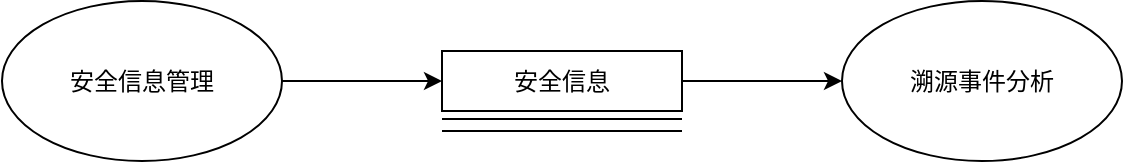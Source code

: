 <mxfile version="17.1.3" type="github">
  <diagram id="C5RBs43oDa-KdzZeNtuy" name="Page-1">
    <mxGraphModel dx="856" dy="545" grid="1" gridSize="10" guides="1" tooltips="1" connect="1" arrows="1" fold="1" page="1" pageScale="1" pageWidth="827" pageHeight="1169" math="0" shadow="0">
      <root>
        <mxCell id="WIyWlLk6GJQsqaUBKTNV-0" />
        <mxCell id="WIyWlLk6GJQsqaUBKTNV-1" parent="WIyWlLk6GJQsqaUBKTNV-0" />
        <mxCell id="FFZHXJQT5dO524nEW_7b-5" value="" style="edgeStyle=orthogonalEdgeStyle;rounded=0;orthogonalLoop=1;jettySize=auto;html=1;" edge="1" parent="WIyWlLk6GJQsqaUBKTNV-1" source="FFZHXJQT5dO524nEW_7b-0" target="FFZHXJQT5dO524nEW_7b-2">
          <mxGeometry relative="1" as="geometry" />
        </mxCell>
        <mxCell id="FFZHXJQT5dO524nEW_7b-0" value="安全信息管理" style="ellipse;whiteSpace=wrap;html=1;" vertex="1" parent="WIyWlLk6GJQsqaUBKTNV-1">
          <mxGeometry x="170" y="254.5" width="140" height="80" as="geometry" />
        </mxCell>
        <mxCell id="FFZHXJQT5dO524nEW_7b-1" value="溯源事件分析" style="ellipse;whiteSpace=wrap;html=1;" vertex="1" parent="WIyWlLk6GJQsqaUBKTNV-1">
          <mxGeometry x="590" y="254.5" width="140" height="80" as="geometry" />
        </mxCell>
        <mxCell id="FFZHXJQT5dO524nEW_7b-6" value="" style="edgeStyle=orthogonalEdgeStyle;rounded=0;orthogonalLoop=1;jettySize=auto;html=1;" edge="1" parent="WIyWlLk6GJQsqaUBKTNV-1" source="FFZHXJQT5dO524nEW_7b-2" target="FFZHXJQT5dO524nEW_7b-1">
          <mxGeometry relative="1" as="geometry" />
        </mxCell>
        <mxCell id="FFZHXJQT5dO524nEW_7b-2" value="安全信息" style="rounded=0;whiteSpace=wrap;html=1;" vertex="1" parent="WIyWlLk6GJQsqaUBKTNV-1">
          <mxGeometry x="390" y="279.5" width="120" height="30" as="geometry" />
        </mxCell>
        <mxCell id="FFZHXJQT5dO524nEW_7b-3" value="" style="endArrow=none;html=1;rounded=0;" edge="1" parent="WIyWlLk6GJQsqaUBKTNV-1">
          <mxGeometry width="50" height="50" relative="1" as="geometry">
            <mxPoint x="390" y="313.5" as="sourcePoint" />
            <mxPoint x="510" y="313.5" as="targetPoint" />
          </mxGeometry>
        </mxCell>
        <mxCell id="FFZHXJQT5dO524nEW_7b-4" value="" style="endArrow=none;html=1;rounded=0;" edge="1" parent="WIyWlLk6GJQsqaUBKTNV-1">
          <mxGeometry width="50" height="50" relative="1" as="geometry">
            <mxPoint x="390" y="319.5" as="sourcePoint" />
            <mxPoint x="510" y="319.5" as="targetPoint" />
          </mxGeometry>
        </mxCell>
      </root>
    </mxGraphModel>
  </diagram>
</mxfile>
